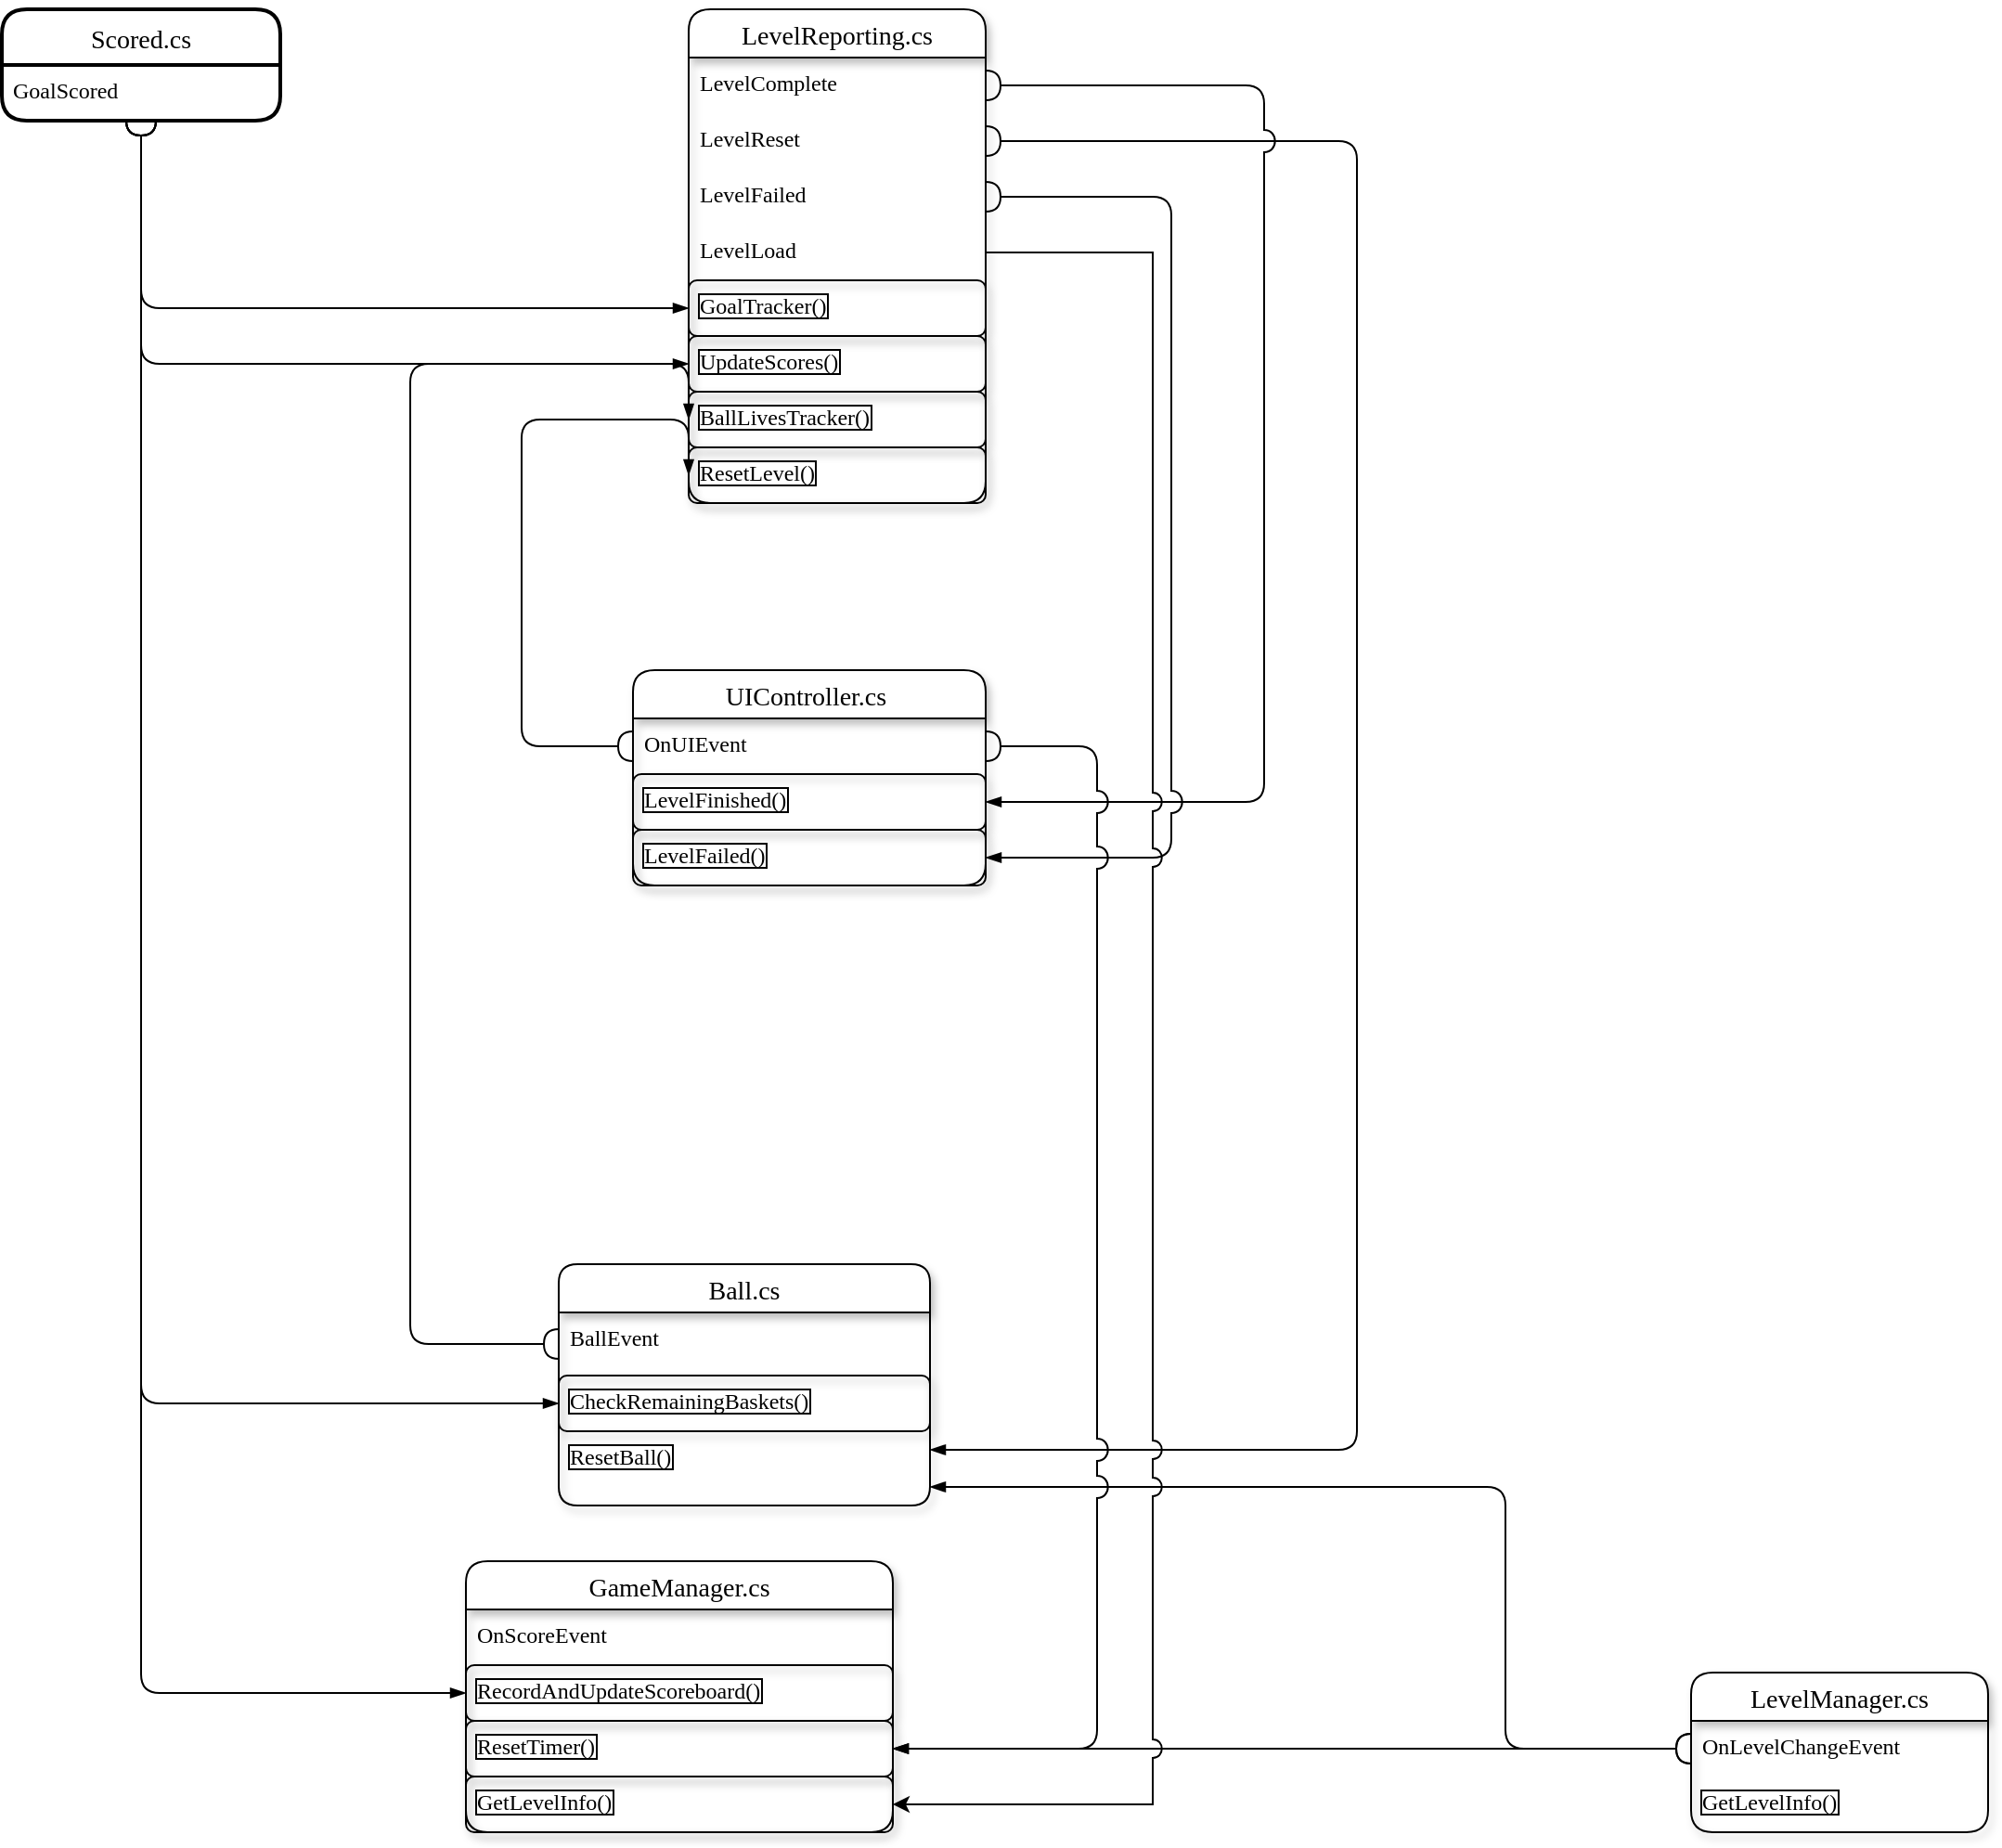 <mxfile version="20.6.2" type="github">
  <diagram id="kgpKYQtTHZ0yAKxKKP6v" name="Page-1">
    <mxGraphModel dx="981" dy="532" grid="1" gridSize="10" guides="1" tooltips="1" connect="1" arrows="1" fold="1" page="1" pageScale="1" pageWidth="850" pageHeight="1100" math="0" shadow="0">
      <root>
        <mxCell id="0" />
        <mxCell id="1" parent="0" />
        <mxCell id="-moWh7qVt0uN1S0JNPq3-49" style="edgeStyle=orthogonalEdgeStyle;orthogonalLoop=1;jettySize=auto;html=1;startArrow=halfCircle;startFill=0;endArrow=blockThin;endFill=1;swimlaneLine=1;jumpStyle=arc;rounded=1;jumpSize=12;" parent="1" source="-moWh7qVt0uN1S0JNPq3-2" target="-moWh7qVt0uN1S0JNPq3-47" edge="1">
          <mxGeometry relative="1" as="geometry" />
        </mxCell>
        <mxCell id="-moWh7qVt0uN1S0JNPq3-50" style="edgeStyle=orthogonalEdgeStyle;orthogonalLoop=1;jettySize=auto;html=1;entryX=0;entryY=0.5;entryDx=0;entryDy=0;startArrow=halfCircle;startFill=0;endArrow=blockThin;endFill=1;swimlaneLine=1;jumpStyle=arc;rounded=1;jumpSize=12;" parent="1" source="-moWh7qVt0uN1S0JNPq3-2" target="-moWh7qVt0uN1S0JNPq3-48" edge="1">
          <mxGeometry relative="1" as="geometry" />
        </mxCell>
        <mxCell id="-moWh7qVt0uN1S0JNPq3-2" value="Scored.cs" style="swimlane;childLayout=stackLayout;horizontal=1;startSize=30;horizontalStack=0;rounded=1;fontSize=14;fontStyle=0;strokeWidth=2;resizeParent=0;resizeLast=1;shadow=0;dashed=0;align=center;fontFamily=Fira Code;fontSource=https%3A%2F%2Ffonts.googleapis.com%2Fcss%3Ffamily%3DFira%2BCode;swimlaneLine=1;" parent="1" vertex="1">
          <mxGeometry x="10" y="14" width="150" height="60" as="geometry">
            <mxRectangle x="70" y="100" width="100" height="30" as="alternateBounds" />
          </mxGeometry>
        </mxCell>
        <mxCell id="-moWh7qVt0uN1S0JNPq3-3" value="GoalScored" style="align=left;strokeColor=none;fillColor=none;spacingLeft=4;fontSize=12;verticalAlign=top;resizable=0;rotatable=0;part=1;rounded=1;fontFamily=Fira Code;fontSource=https%3A%2F%2Ffonts.googleapis.com%2Fcss%3Ffamily%3DFira%2BCode;swimlaneLine=1;" parent="-moWh7qVt0uN1S0JNPq3-2" vertex="1">
          <mxGeometry y="30" width="150" height="30" as="geometry" />
        </mxCell>
        <mxCell id="-moWh7qVt0uN1S0JNPq3-6" value="LevelReporting.cs" style="swimlane;fontStyle=0;childLayout=stackLayout;horizontal=1;startSize=26;horizontalStack=0;resizeParent=1;resizeParentMax=0;resizeLast=0;collapsible=1;marginBottom=0;align=center;fontSize=14;rounded=1;glass=0;shadow=1;swimlaneFillColor=none;fontFamily=Fira Code;fontSource=https%3A%2F%2Ffonts.googleapis.com%2Fcss%3Ffamily%3DFira%2BCode;swimlaneLine=1;" parent="1" vertex="1">
          <mxGeometry x="380" y="14" width="160" height="266" as="geometry" />
        </mxCell>
        <mxCell id="-moWh7qVt0uN1S0JNPq3-7" value="LevelComplete" style="text;strokeColor=none;fillColor=none;spacingLeft=4;spacingRight=4;overflow=hidden;rotatable=0;points=[[0,0.5],[1,0.5]];portConstraint=eastwest;fontSize=12;rounded=1;glass=0;shadow=1;swimlaneFillColor=none;fontFamily=Fira Code;fontSource=https%3A%2F%2Ffonts.googleapis.com%2Fcss%3Ffamily%3DFira%2BCode;swimlaneLine=1;" parent="-moWh7qVt0uN1S0JNPq3-6" vertex="1">
          <mxGeometry y="26" width="160" height="30" as="geometry" />
        </mxCell>
        <mxCell id="-moWh7qVt0uN1S0JNPq3-8" value="LevelReset" style="text;strokeColor=none;fillColor=none;spacingLeft=4;spacingRight=4;overflow=hidden;rotatable=0;points=[[0,0.5],[1,0.5]];portConstraint=eastwest;fontSize=12;rounded=1;glass=0;shadow=1;swimlaneFillColor=none;fontFamily=Fira Code;fontSource=https%3A%2F%2Ffonts.googleapis.com%2Fcss%3Ffamily%3DFira%2BCode;swimlaneLine=1;" parent="-moWh7qVt0uN1S0JNPq3-6" vertex="1">
          <mxGeometry y="56" width="160" height="30" as="geometry" />
        </mxCell>
        <mxCell id="-moWh7qVt0uN1S0JNPq3-9" value="LevelFailed&#xa;" style="text;strokeColor=none;fillColor=none;spacingLeft=4;spacingRight=4;overflow=hidden;rotatable=0;points=[[0,0.5],[1,0.5]];portConstraint=eastwest;fontSize=12;rounded=1;glass=0;shadow=1;swimlaneFillColor=none;fontFamily=Fira Code;fontSource=https%3A%2F%2Ffonts.googleapis.com%2Fcss%3Ffamily%3DFira%2BCode;swimlaneLine=1;" parent="-moWh7qVt0uN1S0JNPq3-6" vertex="1">
          <mxGeometry y="86" width="160" height="30" as="geometry" />
        </mxCell>
        <mxCell id="olcEs9Ejf7u_s6DoE_TG-1" value="LevelLoad" style="text;strokeColor=none;fillColor=none;spacingLeft=4;spacingRight=4;overflow=hidden;rotatable=0;points=[[0,0.5],[1,0.5]];portConstraint=eastwest;fontSize=12;rounded=1;glass=0;shadow=1;swimlaneFillColor=none;fontFamily=Fira Code;fontSource=https%3A%2F%2Ffonts.googleapis.com%2Fcss%3Ffamily%3DFira%2BCode;swimlaneLine=1;" vertex="1" parent="-moWh7qVt0uN1S0JNPq3-6">
          <mxGeometry y="116" width="160" height="30" as="geometry" />
        </mxCell>
        <mxCell id="-moWh7qVt0uN1S0JNPq3-47" value="GoalTracker()" style="text;strokeColor=default;fillColor=none;spacingLeft=4;spacingRight=4;overflow=hidden;rotatable=0;points=[[0,0.5],[1,0.5]];portConstraint=eastwest;fontSize=12;rounded=1;glass=0;shadow=1;swimlaneFillColor=none;fontFamily=Fira Code;fontSource=https%3A%2F%2Ffonts.googleapis.com%2Fcss%3Ffamily%3DFira%2BCode;labelBorderColor=default;swimlaneLine=1;" parent="-moWh7qVt0uN1S0JNPq3-6" vertex="1">
          <mxGeometry y="146" width="160" height="30" as="geometry" />
        </mxCell>
        <mxCell id="-moWh7qVt0uN1S0JNPq3-48" value="UpdateScores()" style="text;strokeColor=default;fillColor=none;spacingLeft=4;spacingRight=4;overflow=hidden;rotatable=0;points=[[0,0.5],[1,0.5]];portConstraint=eastwest;fontSize=12;rounded=1;glass=0;shadow=1;swimlaneFillColor=none;fontFamily=Fira Code;fontSource=https%3A%2F%2Ffonts.googleapis.com%2Fcss%3Ffamily%3DFira%2BCode;labelBorderColor=default;swimlaneLine=1;" parent="-moWh7qVt0uN1S0JNPq3-6" vertex="1">
          <mxGeometry y="176" width="160" height="30" as="geometry" />
        </mxCell>
        <mxCell id="-moWh7qVt0uN1S0JNPq3-57" value="BallLivesTracker()" style="text;strokeColor=default;fillColor=none;spacingLeft=4;spacingRight=4;overflow=hidden;rotatable=0;points=[[0,0.5],[1,0.5]];portConstraint=eastwest;fontSize=12;rounded=1;glass=0;shadow=1;swimlaneFillColor=none;fontFamily=Fira Code;fontSource=https%3A%2F%2Ffonts.googleapis.com%2Fcss%3Ffamily%3DFira%2BCode;labelBorderColor=default;swimlaneLine=1;" parent="-moWh7qVt0uN1S0JNPq3-6" vertex="1">
          <mxGeometry y="206" width="160" height="30" as="geometry" />
        </mxCell>
        <mxCell id="-moWh7qVt0uN1S0JNPq3-59" value="ResetLevel()" style="text;strokeColor=default;fillColor=none;spacingLeft=4;spacingRight=4;overflow=hidden;rotatable=0;points=[[0,0.5],[1,0.5]];portConstraint=eastwest;fontSize=12;rounded=1;glass=0;shadow=1;swimlaneFillColor=none;fontFamily=Fira Code;fontSource=https%3A%2F%2Ffonts.googleapis.com%2Fcss%3Ffamily%3DFira%2BCode;labelBorderColor=default;swimlaneLine=1;" parent="-moWh7qVt0uN1S0JNPq3-6" vertex="1">
          <mxGeometry y="236" width="160" height="30" as="geometry" />
        </mxCell>
        <mxCell id="-moWh7qVt0uN1S0JNPq3-13" value="LevelManager.cs" style="swimlane;fontStyle=0;childLayout=stackLayout;horizontal=1;startSize=26;horizontalStack=0;resizeParent=1;resizeParentMax=0;resizeLast=0;collapsible=1;marginBottom=0;align=center;fontSize=14;rounded=1;glass=0;shadow=1;swimlaneFillColor=none;fontFamily=Fira Code;fontSource=https%3A%2F%2Ffonts.googleapis.com%2Fcss%3Ffamily%3DFira%2BCode;swimlaneLine=1;" parent="1" vertex="1">
          <mxGeometry x="920" y="910" width="160" height="86" as="geometry" />
        </mxCell>
        <mxCell id="-moWh7qVt0uN1S0JNPq3-14" value="OnLevelChangeEvent" style="text;strokeColor=none;fillColor=none;spacingLeft=4;spacingRight=4;overflow=hidden;rotatable=0;points=[[0,0.5],[1,0.5]];portConstraint=eastwest;fontSize=12;rounded=1;glass=0;shadow=1;swimlaneFillColor=none;fontFamily=Fira Code;fontSource=https%3A%2F%2Ffonts.googleapis.com%2Fcss%3Ffamily%3DFira%2BCode;swimlaneLine=1;" parent="-moWh7qVt0uN1S0JNPq3-13" vertex="1">
          <mxGeometry y="26" width="160" height="30" as="geometry" />
        </mxCell>
        <mxCell id="9ue9LrZOurWeBSyNkLOz-1" value="GetLevelInfo()" style="text;strokeColor=none;fillColor=none;spacingLeft=4;spacingRight=4;overflow=hidden;rotatable=0;points=[[0,0.5],[1,0.5]];portConstraint=eastwest;fontSize=12;rounded=1;glass=0;shadow=1;swimlaneFillColor=none;fontFamily=Fira Code;fontSource=https%3A%2F%2Ffonts.googleapis.com%2Fcss%3Ffamily%3DFira%2BCode;swimlaneLine=1;labelBorderColor=default;" parent="-moWh7qVt0uN1S0JNPq3-13" vertex="1">
          <mxGeometry y="56" width="160" height="30" as="geometry" />
        </mxCell>
        <mxCell id="-moWh7qVt0uN1S0JNPq3-17" value="GameManager.cs" style="swimlane;fontStyle=0;childLayout=stackLayout;horizontal=1;startSize=26;horizontalStack=0;resizeParent=1;resizeParentMax=0;resizeLast=0;collapsible=1;marginBottom=0;align=center;fontSize=14;rounded=1;glass=0;shadow=1;swimlaneFillColor=none;fontFamily=Fira Code;fontSource=https%3A%2F%2Ffonts.googleapis.com%2Fcss%3Ffamily%3DFira%2BCode;swimlaneLine=1;" parent="1" vertex="1">
          <mxGeometry x="260" y="850" width="230" height="146" as="geometry" />
        </mxCell>
        <mxCell id="-moWh7qVt0uN1S0JNPq3-18" value="OnScoreEvent" style="text;strokeColor=none;fillColor=none;spacingLeft=4;spacingRight=4;overflow=hidden;rotatable=0;points=[[0,0.5],[1,0.5]];portConstraint=eastwest;fontSize=12;rounded=1;glass=0;shadow=1;swimlaneFillColor=none;fontFamily=Fira Code;fontSource=https%3A%2F%2Ffonts.googleapis.com%2Fcss%3Ffamily%3DFira%2BCode;swimlaneLine=1;" parent="-moWh7qVt0uN1S0JNPq3-17" vertex="1">
          <mxGeometry y="26" width="230" height="30" as="geometry" />
        </mxCell>
        <mxCell id="-moWh7qVt0uN1S0JNPq3-42" value="RecordAndUpdateScoreboard()" style="text;strokeColor=default;fillColor=none;spacingLeft=4;spacingRight=4;overflow=hidden;rotatable=0;points=[[0,0.5],[1,0.5]];portConstraint=eastwest;fontSize=12;rounded=1;glass=0;shadow=1;swimlaneFillColor=none;fontFamily=Fira Code;fontSource=https%3A%2F%2Ffonts.googleapis.com%2Fcss%3Ffamily%3DFira%2BCode;labelBorderColor=default;swimlaneLine=1;" parent="-moWh7qVt0uN1S0JNPq3-17" vertex="1">
          <mxGeometry y="56" width="230" height="30" as="geometry" />
        </mxCell>
        <mxCell id="-moWh7qVt0uN1S0JNPq3-61" value="ResetTimer()" style="text;strokeColor=default;fillColor=none;spacingLeft=4;spacingRight=4;overflow=hidden;rotatable=0;points=[[0,0.5],[1,0.5]];portConstraint=eastwest;fontSize=12;rounded=1;glass=0;shadow=1;swimlaneFillColor=none;fontFamily=Fira Code;fontSource=https%3A%2F%2Ffonts.googleapis.com%2Fcss%3Ffamily%3DFira%2BCode;labelBorderColor=default;swimlaneLine=1;" parent="-moWh7qVt0uN1S0JNPq3-17" vertex="1">
          <mxGeometry y="86" width="230" height="30" as="geometry" />
        </mxCell>
        <mxCell id="9ue9LrZOurWeBSyNkLOz-3" value="GetLevelInfo()" style="text;strokeColor=default;fillColor=none;spacingLeft=4;spacingRight=4;overflow=hidden;rotatable=0;points=[[0,0.5],[1,0.5]];portConstraint=eastwest;fontSize=12;rounded=1;glass=0;shadow=1;swimlaneFillColor=none;fontFamily=Fira Code;fontSource=https%3A%2F%2Ffonts.googleapis.com%2Fcss%3Ffamily%3DFira%2BCode;labelBorderColor=default;swimlaneLine=1;" parent="-moWh7qVt0uN1S0JNPq3-17" vertex="1">
          <mxGeometry y="116" width="230" height="30" as="geometry" />
        </mxCell>
        <mxCell id="-moWh7qVt0uN1S0JNPq3-21" value="UIController.cs " style="swimlane;fontStyle=0;childLayout=stackLayout;horizontal=1;startSize=26;horizontalStack=0;resizeParent=1;resizeParentMax=0;resizeLast=0;collapsible=1;marginBottom=0;align=center;fontSize=14;rounded=1;glass=0;shadow=1;swimlaneFillColor=none;fontFamily=Fira Code;fontSource=https%3A%2F%2Ffonts.googleapis.com%2Fcss%3Ffamily%3DFira%2BCode;swimlaneLine=1;" parent="1" vertex="1">
          <mxGeometry x="350" y="370" width="190" height="116" as="geometry" />
        </mxCell>
        <mxCell id="-moWh7qVt0uN1S0JNPq3-22" value="OnUIEvent" style="text;strokeColor=none;fillColor=none;spacingLeft=4;spacingRight=4;overflow=hidden;rotatable=0;points=[[0,0.5],[1,0.5]];portConstraint=eastwest;fontSize=12;rounded=1;glass=0;shadow=1;swimlaneFillColor=none;fontFamily=Fira Code;fontSource=https%3A%2F%2Ffonts.googleapis.com%2Fcss%3Ffamily%3DFira%2BCode;swimlaneLine=1;" parent="-moWh7qVt0uN1S0JNPq3-21" vertex="1">
          <mxGeometry y="26" width="190" height="30" as="geometry" />
        </mxCell>
        <mxCell id="-moWh7qVt0uN1S0JNPq3-53" value="LevelFinished()" style="text;strokeColor=default;fillColor=none;spacingLeft=4;spacingRight=4;overflow=hidden;rotatable=0;points=[[0,0.5],[1,0.5]];portConstraint=eastwest;fontSize=12;rounded=1;glass=0;shadow=1;swimlaneFillColor=none;fontFamily=Fira Code;fontSource=https%3A%2F%2Ffonts.googleapis.com%2Fcss%3Ffamily%3DFira%2BCode;swimlaneLine=1;labelBorderColor=default;" parent="-moWh7qVt0uN1S0JNPq3-21" vertex="1">
          <mxGeometry y="56" width="190" height="30" as="geometry" />
        </mxCell>
        <mxCell id="-moWh7qVt0uN1S0JNPq3-54" value="LevelFailed()" style="text;strokeColor=default;fillColor=none;spacingLeft=4;spacingRight=4;overflow=hidden;rotatable=0;points=[[0,0.5],[1,0.5]];portConstraint=eastwest;fontSize=12;rounded=1;glass=0;shadow=1;swimlaneFillColor=none;fontFamily=Fira Code;fontSource=https%3A%2F%2Ffonts.googleapis.com%2Fcss%3Ffamily%3DFira%2BCode;swimlaneLine=1;labelBorderColor=default;" parent="-moWh7qVt0uN1S0JNPq3-21" vertex="1">
          <mxGeometry y="86" width="190" height="30" as="geometry" />
        </mxCell>
        <mxCell id="-moWh7qVt0uN1S0JNPq3-23" value="Ball.cs" style="swimlane;fontStyle=0;childLayout=stackLayout;horizontal=1;startSize=26;horizontalStack=0;resizeParent=1;resizeParentMax=0;resizeLast=0;collapsible=1;marginBottom=0;align=center;fontSize=14;glass=0;shadow=1;sketch=0;rounded=1;swimlaneFillColor=none;swimlaneLine=1;arcSize=13;fontFamily=Fira Code;fontSource=https%3A%2F%2Ffonts.googleapis.com%2Fcss%3Ffamily%3DFira%2BCode;" parent="1" vertex="1">
          <mxGeometry x="310" y="690" width="200" height="130" as="geometry" />
        </mxCell>
        <mxCell id="-moWh7qVt0uN1S0JNPq3-24" value="BallEvent" style="text;strokeColor=none;fillColor=none;spacingLeft=4;spacingRight=4;overflow=hidden;rotatable=0;points=[[0,0.5],[1,0.5]];portConstraint=eastwest;fontSize=12;rounded=1;glass=0;shadow=1;swimlaneFillColor=none;fontFamily=Fira Code;fontSource=https%3A%2F%2Ffonts.googleapis.com%2Fcss%3Ffamily%3DFira%2BCode;swimlaneLine=1;" parent="-moWh7qVt0uN1S0JNPq3-23" vertex="1">
          <mxGeometry y="26" width="200" height="34" as="geometry" />
        </mxCell>
        <mxCell id="-moWh7qVt0uN1S0JNPq3-40" value="CheckRemainingBaskets()" style="text;fillColor=none;spacingLeft=4;spacingRight=4;overflow=hidden;rotatable=0;points=[[0,0.5],[1,0.5]];portConstraint=eastwest;fontSize=12;rounded=1;glass=0;shadow=1;swimlaneFillColor=none;fontFamily=Fira Code;fontSource=https%3A%2F%2Ffonts.googleapis.com%2Fcss%3Ffamily%3DFira%2BCode;labelBorderColor=default;labelBackgroundColor=none;strokeColor=default;swimlaneLine=1;" parent="-moWh7qVt0uN1S0JNPq3-23" vertex="1">
          <mxGeometry y="60" width="200" height="30" as="geometry" />
        </mxCell>
        <mxCell id="-moWh7qVt0uN1S0JNPq3-41" value="ResetBall()" style="text;strokeColor=none;fillColor=none;spacingLeft=4;spacingRight=4;overflow=hidden;rotatable=0;points=[[0,0.5],[1,0.5]];portConstraint=eastwest;fontSize=12;rounded=1;glass=0;shadow=1;swimlaneFillColor=none;fontFamily=Fira Code;fontSource=https%3A%2F%2Ffonts.googleapis.com%2Fcss%3Ffamily%3DFira%2BCode;labelBorderColor=default;swimlaneLine=1;" parent="-moWh7qVt0uN1S0JNPq3-23" vertex="1">
          <mxGeometry y="90" width="200" height="40" as="geometry" />
        </mxCell>
        <mxCell id="-moWh7qVt0uN1S0JNPq3-28" style="edgeStyle=orthogonalEdgeStyle;orthogonalLoop=1;jettySize=auto;html=1;startArrow=halfCircle;startFill=0;endArrow=blockThin;endFill=1;fontFamily=Fira Code;fontSource=https%3A%2F%2Ffonts.googleapis.com%2Fcss%3Ffamily%3DFira%2BCode;swimlaneLine=1;jumpStyle=arc;rounded=1;jumpSize=12;" parent="1" source="-moWh7qVt0uN1S0JNPq3-3" target="-moWh7qVt0uN1S0JNPq3-40" edge="1">
          <mxGeometry relative="1" as="geometry">
            <mxPoint x="620" y="560" as="targetPoint" />
          </mxGeometry>
        </mxCell>
        <mxCell id="-moWh7qVt0uN1S0JNPq3-46" style="edgeStyle=orthogonalEdgeStyle;orthogonalLoop=1;jettySize=auto;html=1;endArrow=blockThin;endFill=1;startArrow=halfCircle;startFill=0;swimlaneLine=1;jumpStyle=arc;rounded=1;jumpSize=12;" parent="1" source="-moWh7qVt0uN1S0JNPq3-3" target="-moWh7qVt0uN1S0JNPq3-42" edge="1">
          <mxGeometry relative="1" as="geometry" />
        </mxCell>
        <mxCell id="-moWh7qVt0uN1S0JNPq3-51" style="edgeStyle=orthogonalEdgeStyle;orthogonalLoop=1;jettySize=auto;html=1;startArrow=halfCircle;startFill=0;endArrow=blockThin;endFill=1;jumpStyle=arc;rounded=1;jumpSize=12;" parent="1" source="-moWh7qVt0uN1S0JNPq3-14" target="-moWh7qVt0uN1S0JNPq3-41" edge="1">
          <mxGeometry relative="1" as="geometry">
            <Array as="points">
              <mxPoint x="820" y="951" />
              <mxPoint x="820" y="810" />
            </Array>
          </mxGeometry>
        </mxCell>
        <mxCell id="-moWh7qVt0uN1S0JNPq3-52" style="edgeStyle=orthogonalEdgeStyle;orthogonalLoop=1;jettySize=auto;html=1;startArrow=halfCircle;startFill=0;endArrow=blockThin;endFill=1;jumpStyle=arc;rounded=1;jumpSize=12;" parent="1" source="-moWh7qVt0uN1S0JNPq3-8" target="-moWh7qVt0uN1S0JNPq3-41" edge="1">
          <mxGeometry relative="1" as="geometry">
            <mxPoint x="570" y="340" as="targetPoint" />
            <Array as="points">
              <mxPoint x="740" y="85" />
              <mxPoint x="740" y="790" />
            </Array>
          </mxGeometry>
        </mxCell>
        <mxCell id="-moWh7qVt0uN1S0JNPq3-55" style="edgeStyle=orthogonalEdgeStyle;orthogonalLoop=1;jettySize=auto;html=1;startArrow=halfCircle;startFill=0;endArrow=blockThin;endFill=1;jumpStyle=arc;rounded=1;jumpSize=12;" parent="1" source="-moWh7qVt0uN1S0JNPq3-7" edge="1">
          <mxGeometry relative="1" as="geometry">
            <mxPoint x="540" y="441" as="targetPoint" />
            <Array as="points">
              <mxPoint x="690" y="55" />
              <mxPoint x="690" y="441" />
            </Array>
          </mxGeometry>
        </mxCell>
        <mxCell id="-moWh7qVt0uN1S0JNPq3-56" style="edgeStyle=orthogonalEdgeStyle;orthogonalLoop=1;jettySize=auto;html=1;startArrow=halfCircle;startFill=0;endArrow=blockThin;endFill=1;jumpStyle=arc;rounded=1;jumpSize=12;entryX=1;entryY=0.5;entryDx=0;entryDy=0;" parent="1" source="-moWh7qVt0uN1S0JNPq3-9" target="-moWh7qVt0uN1S0JNPq3-54" edge="1">
          <mxGeometry relative="1" as="geometry">
            <mxPoint x="550" y="490" as="targetPoint" />
            <Array as="points">
              <mxPoint x="640" y="115" />
              <mxPoint x="640" y="471" />
            </Array>
          </mxGeometry>
        </mxCell>
        <mxCell id="-moWh7qVt0uN1S0JNPq3-58" style="edgeStyle=orthogonalEdgeStyle;orthogonalLoop=1;jettySize=auto;html=1;startArrow=halfCircle;startFill=0;endArrow=blockThin;endFill=1;jumpStyle=arc;rounded=1;jumpSize=12;entryX=0;entryY=0.5;entryDx=0;entryDy=0;" parent="1" source="-moWh7qVt0uN1S0JNPq3-24" target="-moWh7qVt0uN1S0JNPq3-57" edge="1">
          <mxGeometry relative="1" as="geometry">
            <mxPoint x="540" y="205" as="targetPoint" />
            <Array as="points">
              <mxPoint x="230" y="733" />
              <mxPoint x="230" y="205" />
            </Array>
          </mxGeometry>
        </mxCell>
        <mxCell id="-moWh7qVt0uN1S0JNPq3-60" style="edgeStyle=orthogonalEdgeStyle;orthogonalLoop=1;jettySize=auto;html=1;entryX=0;entryY=0.5;entryDx=0;entryDy=0;startArrow=halfCircle;startFill=0;endArrow=blockThin;endFill=1;jumpStyle=arc;rounded=1;jumpSize=12;" parent="1" target="-moWh7qVt0uN1S0JNPq3-59" edge="1">
          <mxGeometry relative="1" as="geometry">
            <mxPoint x="350" y="411" as="sourcePoint" />
            <Array as="points">
              <mxPoint x="290" y="411" />
              <mxPoint x="290" y="235" />
            </Array>
          </mxGeometry>
        </mxCell>
        <mxCell id="-moWh7qVt0uN1S0JNPq3-62" style="edgeStyle=orthogonalEdgeStyle;orthogonalLoop=1;jettySize=auto;html=1;startArrow=halfCircle;startFill=0;endArrow=blockThin;endFill=1;jumpStyle=arc;rounded=1;jumpSize=12;" parent="1" source="-moWh7qVt0uN1S0JNPq3-14" target="-moWh7qVt0uN1S0JNPq3-61" edge="1">
          <mxGeometry relative="1" as="geometry" />
        </mxCell>
        <mxCell id="-moWh7qVt0uN1S0JNPq3-63" style="edgeStyle=orthogonalEdgeStyle;orthogonalLoop=1;jettySize=auto;html=1;entryX=1;entryY=0.5;entryDx=0;entryDy=0;startArrow=halfCircle;startFill=0;endArrow=blockThin;endFill=1;jumpStyle=arc;rounded=1;jumpSize=12;" parent="1" source="-moWh7qVt0uN1S0JNPq3-22" target="-moWh7qVt0uN1S0JNPq3-61" edge="1">
          <mxGeometry relative="1" as="geometry">
            <Array as="points">
              <mxPoint x="600" y="411" />
              <mxPoint x="600" y="951" />
            </Array>
          </mxGeometry>
        </mxCell>
        <mxCell id="olcEs9Ejf7u_s6DoE_TG-2" style="edgeStyle=orthogonalEdgeStyle;rounded=0;orthogonalLoop=1;jettySize=auto;html=1;jumpStyle=arc;jumpSize=10;startSize=6;" edge="1" parent="1" source="olcEs9Ejf7u_s6DoE_TG-1" target="9ue9LrZOurWeBSyNkLOz-3">
          <mxGeometry relative="1" as="geometry">
            <Array as="points">
              <mxPoint x="630" y="145" />
              <mxPoint x="630" y="981" />
            </Array>
          </mxGeometry>
        </mxCell>
      </root>
    </mxGraphModel>
  </diagram>
</mxfile>
